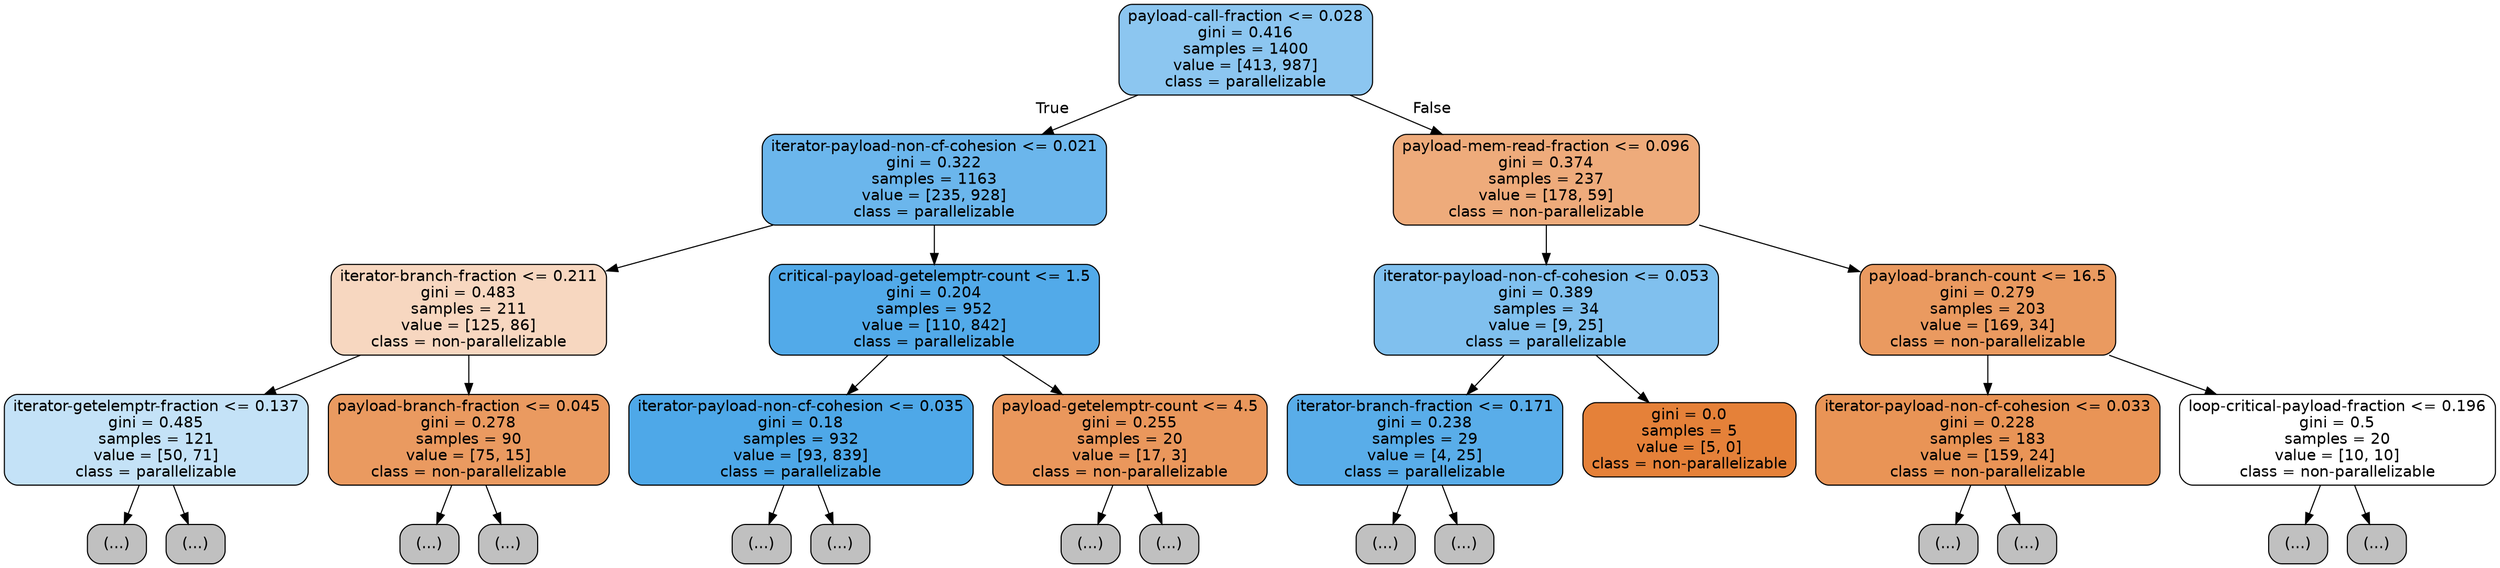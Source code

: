 digraph Tree {
node [shape=box, style="filled, rounded", color="black", fontname=helvetica] ;
edge [fontname=helvetica] ;
0 [label="payload-call-fraction <= 0.028\ngini = 0.416\nsamples = 1400\nvalue = [413, 987]\nclass = parallelizable", fillcolor="#399de594"] ;
1 [label="iterator-payload-non-cf-cohesion <= 0.021\ngini = 0.322\nsamples = 1163\nvalue = [235, 928]\nclass = parallelizable", fillcolor="#399de5be"] ;
0 -> 1 [labeldistance=2.5, labelangle=45, headlabel="True"] ;
2 [label="iterator-branch-fraction <= 0.211\ngini = 0.483\nsamples = 211\nvalue = [125, 86]\nclass = non-parallelizable", fillcolor="#e5813950"] ;
1 -> 2 ;
3 [label="iterator-getelemptr-fraction <= 0.137\ngini = 0.485\nsamples = 121\nvalue = [50, 71]\nclass = parallelizable", fillcolor="#399de54b"] ;
2 -> 3 ;
4 [label="(...)", fillcolor="#C0C0C0"] ;
3 -> 4 ;
21 [label="(...)", fillcolor="#C0C0C0"] ;
3 -> 21 ;
34 [label="payload-branch-fraction <= 0.045\ngini = 0.278\nsamples = 90\nvalue = [75, 15]\nclass = non-parallelizable", fillcolor="#e58139cc"] ;
2 -> 34 ;
35 [label="(...)", fillcolor="#C0C0C0"] ;
34 -> 35 ;
36 [label="(...)", fillcolor="#C0C0C0"] ;
34 -> 36 ;
51 [label="critical-payload-getelemptr-count <= 1.5\ngini = 0.204\nsamples = 952\nvalue = [110, 842]\nclass = parallelizable", fillcolor="#399de5de"] ;
1 -> 51 ;
52 [label="iterator-payload-non-cf-cohesion <= 0.035\ngini = 0.18\nsamples = 932\nvalue = [93, 839]\nclass = parallelizable", fillcolor="#399de5e3"] ;
51 -> 52 ;
53 [label="(...)", fillcolor="#C0C0C0"] ;
52 -> 53 ;
100 [label="(...)", fillcolor="#C0C0C0"] ;
52 -> 100 ;
171 [label="payload-getelemptr-count <= 4.5\ngini = 0.255\nsamples = 20\nvalue = [17, 3]\nclass = non-parallelizable", fillcolor="#e58139d2"] ;
51 -> 171 ;
172 [label="(...)", fillcolor="#C0C0C0"] ;
171 -> 172 ;
173 [label="(...)", fillcolor="#C0C0C0"] ;
171 -> 173 ;
178 [label="payload-mem-read-fraction <= 0.096\ngini = 0.374\nsamples = 237\nvalue = [178, 59]\nclass = non-parallelizable", fillcolor="#e58139aa"] ;
0 -> 178 [labeldistance=2.5, labelangle=-45, headlabel="False"] ;
179 [label="iterator-payload-non-cf-cohesion <= 0.053\ngini = 0.389\nsamples = 34\nvalue = [9, 25]\nclass = parallelizable", fillcolor="#399de5a3"] ;
178 -> 179 ;
180 [label="iterator-branch-fraction <= 0.171\ngini = 0.238\nsamples = 29\nvalue = [4, 25]\nclass = parallelizable", fillcolor="#399de5d6"] ;
179 -> 180 ;
181 [label="(...)", fillcolor="#C0C0C0"] ;
180 -> 181 ;
182 [label="(...)", fillcolor="#C0C0C0"] ;
180 -> 182 ;
185 [label="gini = 0.0\nsamples = 5\nvalue = [5, 0]\nclass = non-parallelizable", fillcolor="#e58139ff"] ;
179 -> 185 ;
186 [label="payload-branch-count <= 16.5\ngini = 0.279\nsamples = 203\nvalue = [169, 34]\nclass = non-parallelizable", fillcolor="#e58139cc"] ;
178 -> 186 ;
187 [label="iterator-payload-non-cf-cohesion <= 0.033\ngini = 0.228\nsamples = 183\nvalue = [159, 24]\nclass = non-parallelizable", fillcolor="#e58139d9"] ;
186 -> 187 ;
188 [label="(...)", fillcolor="#C0C0C0"] ;
187 -> 188 ;
193 [label="(...)", fillcolor="#C0C0C0"] ;
187 -> 193 ;
218 [label="loop-critical-payload-fraction <= 0.196\ngini = 0.5\nsamples = 20\nvalue = [10, 10]\nclass = non-parallelizable", fillcolor="#e5813900"] ;
186 -> 218 ;
219 [label="(...)", fillcolor="#C0C0C0"] ;
218 -> 219 ;
226 [label="(...)", fillcolor="#C0C0C0"] ;
218 -> 226 ;
}